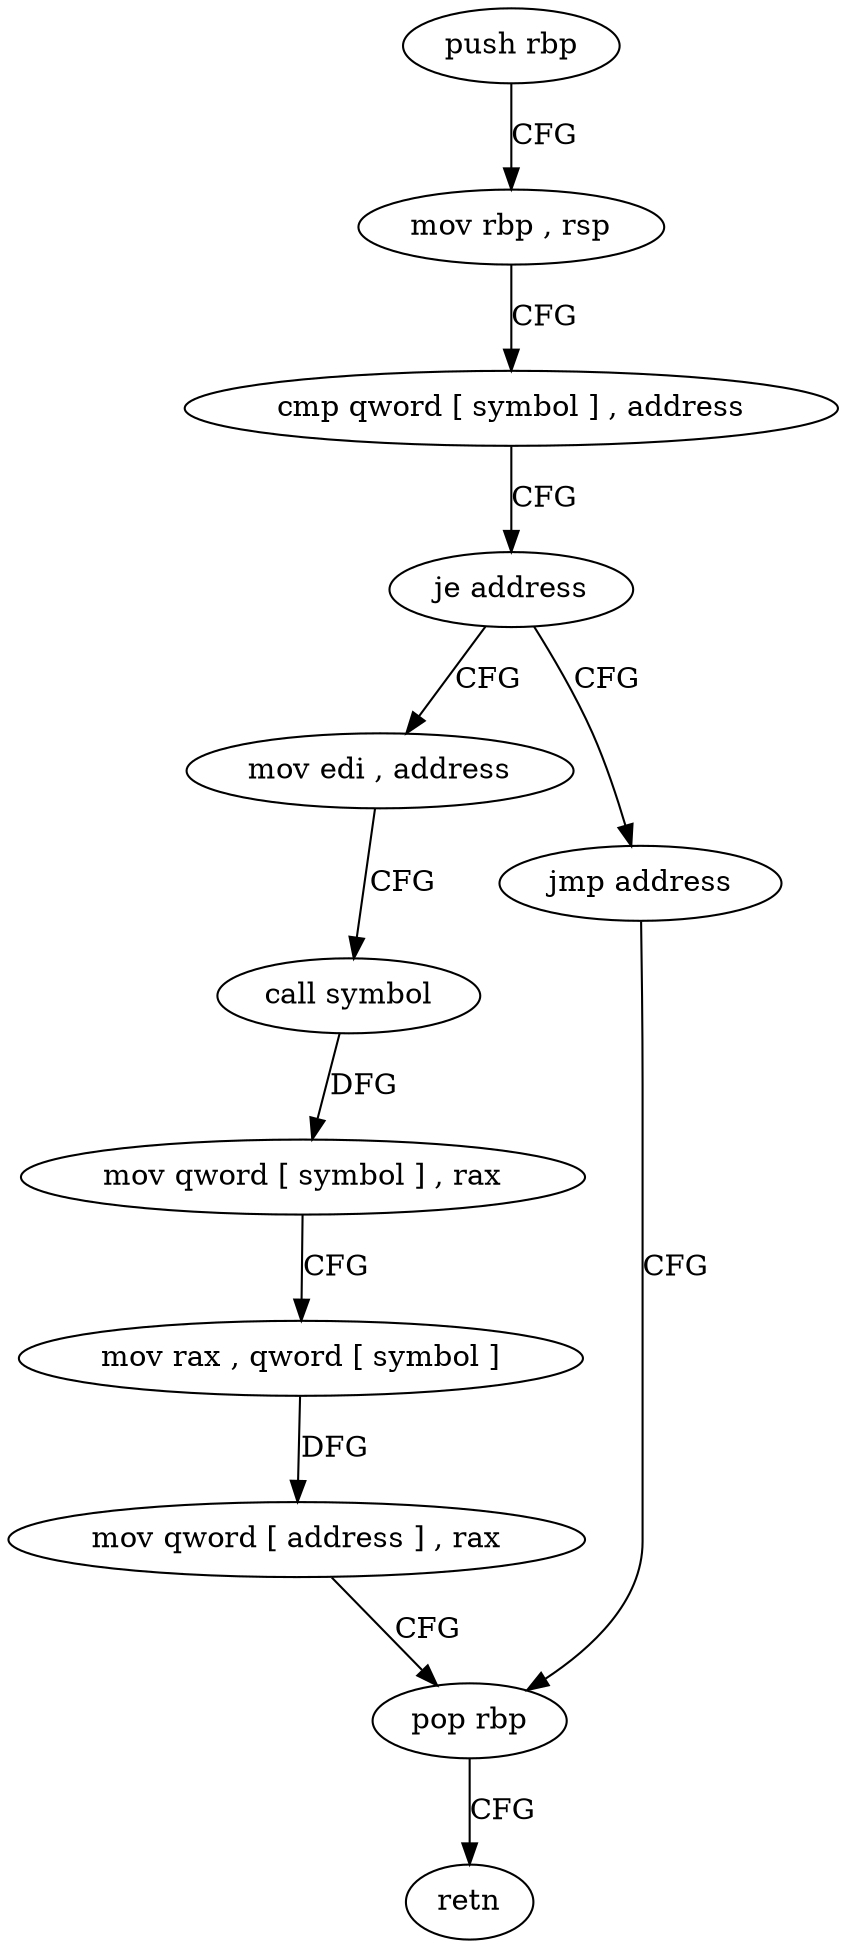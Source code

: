 digraph "func" {
"4204320" [label = "push rbp" ]
"4204321" [label = "mov rbp , rsp" ]
"4204324" [label = "cmp qword [ symbol ] , address" ]
"4204333" [label = "je address" ]
"4204344" [label = "mov edi , address" ]
"4204339" [label = "jmp address" ]
"4204349" [label = "call symbol" ]
"4204354" [label = "mov qword [ symbol ] , rax" ]
"4204362" [label = "mov rax , qword [ symbol ]" ]
"4204370" [label = "mov qword [ address ] , rax" ]
"4204378" [label = "pop rbp" ]
"4204379" [label = "retn" ]
"4204320" -> "4204321" [ label = "CFG" ]
"4204321" -> "4204324" [ label = "CFG" ]
"4204324" -> "4204333" [ label = "CFG" ]
"4204333" -> "4204344" [ label = "CFG" ]
"4204333" -> "4204339" [ label = "CFG" ]
"4204344" -> "4204349" [ label = "CFG" ]
"4204339" -> "4204378" [ label = "CFG" ]
"4204349" -> "4204354" [ label = "DFG" ]
"4204354" -> "4204362" [ label = "CFG" ]
"4204362" -> "4204370" [ label = "DFG" ]
"4204370" -> "4204378" [ label = "CFG" ]
"4204378" -> "4204379" [ label = "CFG" ]
}
